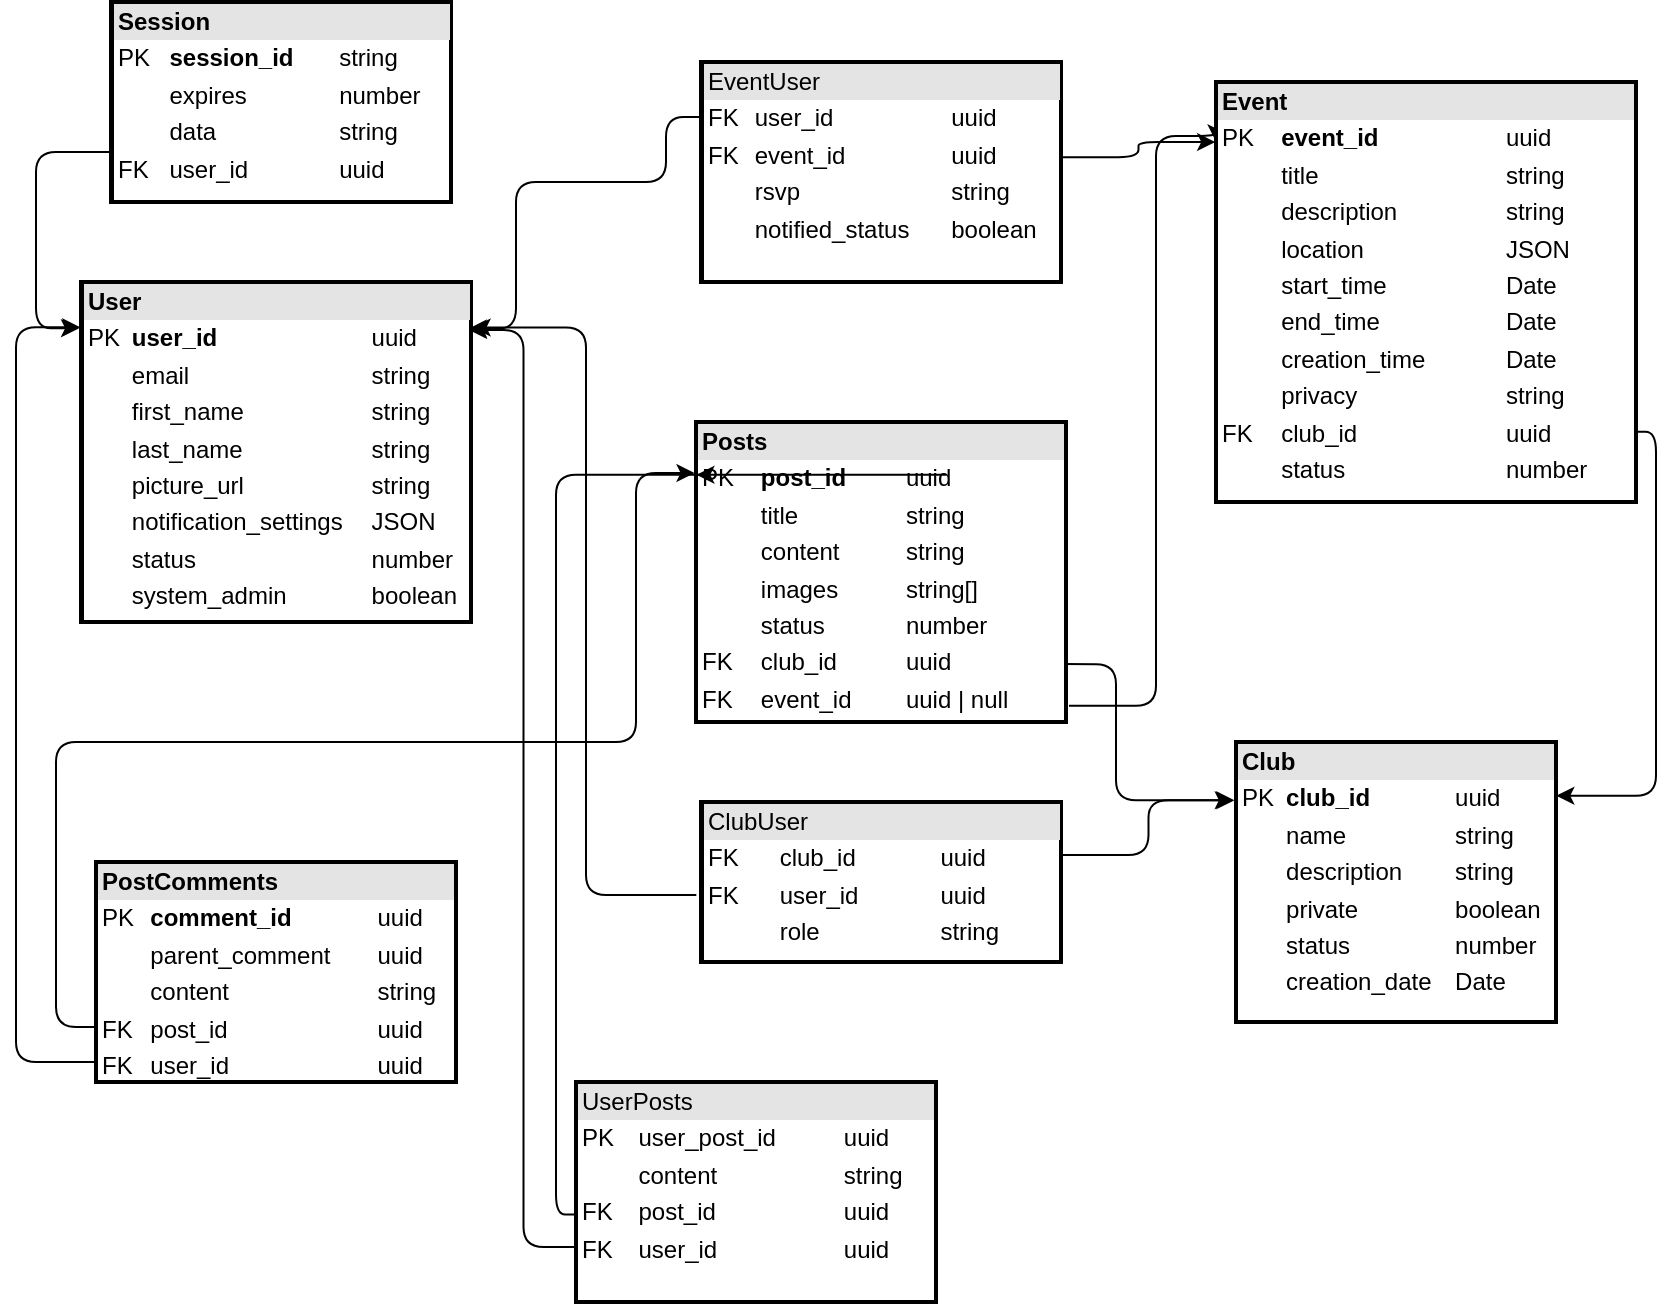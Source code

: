 <mxfile version="21.2.9" type="device">
  <diagram id="2cKGH_q_KF4bcHUkuHSU" name="Page-1">
    <mxGraphModel dx="1068" dy="1124" grid="1" gridSize="10" guides="1" tooltips="1" connect="1" arrows="1" fold="1" page="1" pageScale="1" pageWidth="850" pageHeight="1100" background="none" math="0" shadow="0">
      <root>
        <mxCell id="0" />
        <mxCell id="1" parent="0" />
        <mxCell id="0neUY3C6GyZUvxR9DmCA-2" value="&lt;div style=&quot;box-sizing:border-box;width:100%;background:#e4e4e4;padding:2px;&quot;&gt;&lt;b&gt;User&lt;/b&gt;&lt;/div&gt;&lt;table style=&quot;width:100%;font-size:1em;&quot; cellpadding=&quot;2&quot; cellspacing=&quot;0&quot;&gt;&lt;tbody&gt;&lt;tr&gt;&lt;td&gt;PK&lt;/td&gt;&lt;td&gt;&lt;b&gt;user_id&lt;/b&gt;&lt;/td&gt;&lt;td&gt;uuid&lt;/td&gt;&lt;/tr&gt;&lt;tr&gt;&lt;td&gt;&lt;br&gt;&lt;/td&gt;&lt;td&gt;email&lt;/td&gt;&lt;td&gt;string&lt;/td&gt;&lt;/tr&gt;&lt;tr&gt;&lt;td&gt;&lt;br&gt;&lt;/td&gt;&lt;td&gt;first_name&lt;/td&gt;&lt;td&gt;string&lt;/td&gt;&lt;/tr&gt;&lt;tr&gt;&lt;td&gt;&lt;/td&gt;&lt;td&gt;last_name&lt;/td&gt;&lt;td&gt;string&lt;/td&gt;&lt;/tr&gt;&lt;tr&gt;&lt;td&gt;&lt;br&gt;&lt;/td&gt;&lt;td&gt;picture_url&lt;/td&gt;&lt;td&gt;string&lt;/td&gt;&lt;/tr&gt;&lt;tr&gt;&lt;td&gt;&lt;br&gt;&lt;/td&gt;&lt;td&gt;notification_settings&lt;/td&gt;&lt;td&gt;JSON&lt;/td&gt;&lt;/tr&gt;&lt;tr&gt;&lt;td&gt;&lt;br&gt;&lt;/td&gt;&lt;td&gt;status&lt;/td&gt;&lt;td&gt;number&lt;/td&gt;&lt;/tr&gt;&lt;tr&gt;&lt;td&gt;&lt;br&gt;&lt;/td&gt;&lt;td&gt;system_admin&lt;/td&gt;&lt;td&gt;boolean&lt;/td&gt;&lt;/tr&gt;&lt;/tbody&gt;&lt;/table&gt;" style="verticalAlign=top;align=left;overflow=fill;html=1;whiteSpace=wrap;strokeWidth=2;labelBorderColor=default;" parent="1" vertex="1">
          <mxGeometry x="42.5" y="190" width="195" height="170" as="geometry" />
        </mxCell>
        <mxCell id="0neUY3C6GyZUvxR9DmCA-3" value="&lt;div style=&quot;box-sizing:border-box;width:100%;background:#e4e4e4;padding:2px;&quot;&gt;&lt;b&gt;Club&lt;/b&gt;&lt;/div&gt;&lt;table style=&quot;width:100%;font-size:1em;&quot; cellpadding=&quot;2&quot; cellspacing=&quot;0&quot;&gt;&lt;tbody&gt;&lt;tr&gt;&lt;td&gt;PK&lt;/td&gt;&lt;td&gt;&lt;b&gt;club_id&lt;/b&gt;&lt;/td&gt;&lt;td&gt;uuid&lt;/td&gt;&lt;/tr&gt;&lt;tr&gt;&lt;td&gt;&lt;br&gt;&lt;/td&gt;&lt;td&gt;name&lt;/td&gt;&lt;td&gt;string&lt;/td&gt;&lt;/tr&gt;&lt;tr&gt;&lt;td&gt;&lt;br&gt;&lt;/td&gt;&lt;td&gt;description&lt;/td&gt;&lt;td&gt;string&lt;/td&gt;&lt;/tr&gt;&lt;tr&gt;&lt;td&gt;&lt;/td&gt;&lt;td&gt;private&lt;/td&gt;&lt;td&gt;boolean&lt;/td&gt;&lt;/tr&gt;&lt;tr&gt;&lt;td&gt;&lt;br&gt;&lt;/td&gt;&lt;td&gt;status&lt;/td&gt;&lt;td&gt;number&lt;/td&gt;&lt;/tr&gt;&lt;tr&gt;&lt;td&gt;&lt;br&gt;&lt;/td&gt;&lt;td&gt;creation_date&lt;/td&gt;&lt;td&gt;Date&lt;/td&gt;&lt;/tr&gt;&lt;/tbody&gt;&lt;/table&gt;" style="verticalAlign=top;align=left;overflow=fill;html=1;whiteSpace=wrap;strokeWidth=2;labelBorderColor=default;" parent="1" vertex="1">
          <mxGeometry x="620" y="420" width="160" height="140" as="geometry" />
        </mxCell>
        <mxCell id="13" style="edgeStyle=orthogonalEdgeStyle;html=1;entryX=0.001;entryY=0.144;entryDx=0;entryDy=0;entryPerimeter=0;exitX=1.008;exitY=0.946;exitDx=0;exitDy=0;exitPerimeter=0;" parent="1" source="0neUY3C6GyZUvxR9DmCA-4" target="0neUY3C6GyZUvxR9DmCA-7" edge="1">
          <mxGeometry relative="1" as="geometry">
            <mxPoint x="590" y="150" as="targetPoint" />
            <Array as="points">
              <mxPoint x="580" y="402" />
              <mxPoint x="580" y="117" />
            </Array>
          </mxGeometry>
        </mxCell>
        <mxCell id="14" style="edgeStyle=orthogonalEdgeStyle;html=1;entryX=-0.005;entryY=0.208;entryDx=0;entryDy=0;entryPerimeter=0;exitX=0.994;exitY=0.807;exitDx=0;exitDy=0;exitPerimeter=0;" parent="1" source="0neUY3C6GyZUvxR9DmCA-4" target="0neUY3C6GyZUvxR9DmCA-3" edge="1">
          <mxGeometry relative="1" as="geometry">
            <mxPoint x="530" y="380" as="sourcePoint" />
            <Array as="points">
              <mxPoint x="560" y="381" />
              <mxPoint x="560" y="449" />
            </Array>
          </mxGeometry>
        </mxCell>
        <mxCell id="0neUY3C6GyZUvxR9DmCA-4" value="&lt;div style=&quot;box-sizing:border-box;width:100%;background:#e4e4e4;padding:2px;&quot;&gt;&lt;b&gt;Posts&lt;/b&gt;&lt;/div&gt;&lt;table style=&quot;width:100%;font-size:1em;&quot; cellpadding=&quot;2&quot; cellspacing=&quot;0&quot;&gt;&lt;tbody&gt;&lt;tr&gt;&lt;td&gt;PK&lt;/td&gt;&lt;td&gt;&lt;b&gt;post_id&lt;/b&gt;&lt;/td&gt;&lt;td&gt;uuid&lt;/td&gt;&lt;/tr&gt;&lt;tr&gt;&lt;td&gt;&lt;br&gt;&lt;/td&gt;&lt;td&gt;title&lt;/td&gt;&lt;td&gt;string&lt;/td&gt;&lt;/tr&gt;&lt;tr&gt;&lt;td&gt;&lt;br&gt;&lt;/td&gt;&lt;td&gt;content&lt;/td&gt;&lt;td&gt;string&lt;/td&gt;&lt;/tr&gt;&lt;tr&gt;&lt;td&gt;&lt;/td&gt;&lt;td&gt;images&lt;/td&gt;&lt;td&gt;string[]&lt;/td&gt;&lt;/tr&gt;&lt;tr&gt;&lt;td&gt;&lt;br&gt;&lt;/td&gt;&lt;td&gt;status&lt;/td&gt;&lt;td&gt;number&lt;/td&gt;&lt;/tr&gt;&lt;tr&gt;&lt;td&gt;FK&lt;/td&gt;&lt;td&gt;club_id&lt;/td&gt;&lt;td&gt;uuid&lt;/td&gt;&lt;/tr&gt;&lt;tr&gt;&lt;td&gt;FK&lt;/td&gt;&lt;td&gt;event_id&lt;/td&gt;&lt;td&gt;uuid | null&lt;/td&gt;&lt;/tr&gt;&lt;/tbody&gt;&lt;/table&gt;" style="verticalAlign=top;align=left;overflow=fill;html=1;whiteSpace=wrap;perimeterSpacing=0;strokeWidth=2;labelBorderColor=default;" parent="1" vertex="1">
          <mxGeometry x="350" y="260" width="185" height="150" as="geometry" />
        </mxCell>
        <mxCell id="15" style="edgeStyle=orthogonalEdgeStyle;html=1;exitX=1.001;exitY=0.331;exitDx=0;exitDy=0;entryX=-0.01;entryY=0.208;entryDx=0;entryDy=0;entryPerimeter=0;exitPerimeter=0;" parent="1" source="0neUY3C6GyZUvxR9DmCA-5" target="0neUY3C6GyZUvxR9DmCA-3" edge="1">
          <mxGeometry relative="1" as="geometry" />
        </mxCell>
        <mxCell id="16" style="edgeStyle=orthogonalEdgeStyle;html=1;exitX=-0.013;exitY=0.581;exitDx=0;exitDy=0;entryX=1.004;entryY=0.134;entryDx=0;entryDy=0;entryPerimeter=0;exitPerimeter=0;" parent="1" source="0neUY3C6GyZUvxR9DmCA-5" target="0neUY3C6GyZUvxR9DmCA-2" edge="1">
          <mxGeometry relative="1" as="geometry" />
        </mxCell>
        <mxCell id="0neUY3C6GyZUvxR9DmCA-5" value="&lt;div style=&quot;box-sizing:border-box;width:100%;background:#e4e4e4;padding:2px;&quot;&gt;ClubUser&lt;/div&gt;&lt;table style=&quot;width:100%;font-size:1em;&quot; cellpadding=&quot;2&quot; cellspacing=&quot;0&quot;&gt;&lt;tbody&gt;&lt;tr&gt;&lt;td&gt;FK&lt;/td&gt;&lt;td&gt;club_id&lt;/td&gt;&lt;td&gt;uuid&lt;/td&gt;&lt;/tr&gt;&lt;tr&gt;&lt;td&gt;FK&lt;/td&gt;&lt;td&gt;user_id&lt;/td&gt;&lt;td&gt;uuid&lt;/td&gt;&lt;/tr&gt;&lt;tr&gt;&lt;td&gt;&lt;/td&gt;&lt;td&gt;role&lt;/td&gt;&lt;td&gt;string&lt;/td&gt;&lt;/tr&gt;&lt;/tbody&gt;&lt;/table&gt;" style="verticalAlign=top;align=left;overflow=fill;html=1;whiteSpace=wrap;strokeWidth=2;labelBorderColor=default;" parent="1" vertex="1">
          <mxGeometry x="352.5" y="450" width="180" height="80" as="geometry" />
        </mxCell>
        <mxCell id="11" style="edgeStyle=orthogonalEdgeStyle;html=1;entryX=0.994;entryY=0.137;entryDx=0;entryDy=0;entryPerimeter=0;exitX=0;exitY=0.25;exitDx=0;exitDy=0;" parent="1" source="0neUY3C6GyZUvxR9DmCA-6" target="0neUY3C6GyZUvxR9DmCA-2" edge="1">
          <mxGeometry relative="1" as="geometry">
            <mxPoint x="330" y="140" as="sourcePoint" />
            <Array as="points">
              <mxPoint x="335" y="140" />
              <mxPoint x="260" y="140" />
              <mxPoint x="260" y="213" />
            </Array>
          </mxGeometry>
        </mxCell>
        <mxCell id="19" style="edgeStyle=orthogonalEdgeStyle;html=1;entryX=-0.002;entryY=0.143;entryDx=0;entryDy=0;entryPerimeter=0;exitX=1.002;exitY=0.433;exitDx=0;exitDy=0;exitPerimeter=0;" parent="1" source="0neUY3C6GyZUvxR9DmCA-6" target="0neUY3C6GyZUvxR9DmCA-7" edge="1">
          <mxGeometry relative="1" as="geometry" />
        </mxCell>
        <mxCell id="0neUY3C6GyZUvxR9DmCA-6" value="&lt;div style=&quot;box-sizing:border-box;width:100%;background:#e4e4e4;padding:2px;&quot;&gt;EventUser&lt;/div&gt;&lt;table style=&quot;width:100%;font-size:1em;&quot; cellpadding=&quot;2&quot; cellspacing=&quot;0&quot;&gt;&lt;tbody&gt;&lt;tr&gt;&lt;td&gt;FK&lt;/td&gt;&lt;td&gt;user_id&lt;/td&gt;&lt;td&gt;uuid&lt;/td&gt;&lt;/tr&gt;&lt;tr&gt;&lt;td&gt;FK&lt;/td&gt;&lt;td&gt;event_id&lt;/td&gt;&lt;td&gt;uuid&lt;/td&gt;&lt;/tr&gt;&lt;tr&gt;&lt;td&gt;&lt;/td&gt;&lt;td&gt;rsvp&lt;/td&gt;&lt;td&gt;string&lt;/td&gt;&lt;/tr&gt;&lt;tr&gt;&lt;td&gt;&lt;br&gt;&lt;/td&gt;&lt;td&gt;notified_status&lt;/td&gt;&lt;td&gt;boolean&lt;/td&gt;&lt;/tr&gt;&lt;tr&gt;&lt;td&gt;&lt;br&gt;&lt;/td&gt;&lt;td&gt;&lt;br&gt;&lt;/td&gt;&lt;td&gt;&lt;br&gt;&lt;/td&gt;&lt;/tr&gt;&lt;/tbody&gt;&lt;/table&gt;" style="verticalAlign=top;align=left;overflow=fill;html=1;strokeWidth=2;labelBorderColor=default;whiteSpace=wrap;" parent="1" vertex="1">
          <mxGeometry x="352.5" y="80" width="180" height="110" as="geometry" />
        </mxCell>
        <mxCell id="17" style="edgeStyle=orthogonalEdgeStyle;html=1;exitX=0.997;exitY=0.833;exitDx=0;exitDy=0;entryX=1.001;entryY=0.192;entryDx=0;entryDy=0;entryPerimeter=0;exitPerimeter=0;" parent="1" source="0neUY3C6GyZUvxR9DmCA-7" target="0neUY3C6GyZUvxR9DmCA-3" edge="1">
          <mxGeometry relative="1" as="geometry" />
        </mxCell>
        <mxCell id="0neUY3C6GyZUvxR9DmCA-7" value="&lt;div style=&quot;box-sizing:border-box;width:100%;background:#e4e4e4;padding:2px;&quot;&gt;&lt;b&gt;Event&lt;/b&gt;&lt;/div&gt;&lt;table style=&quot;width:100%;font-size:1em;&quot; cellpadding=&quot;2&quot; cellspacing=&quot;0&quot;&gt;&lt;tbody&gt;&lt;tr&gt;&lt;td&gt;PK&lt;/td&gt;&lt;td&gt;&lt;b&gt;event_id&lt;/b&gt;&lt;/td&gt;&lt;td&gt;uuid&lt;/td&gt;&lt;/tr&gt;&lt;tr&gt;&lt;td&gt;&lt;br&gt;&lt;/td&gt;&lt;td&gt;title&lt;/td&gt;&lt;td&gt;string&lt;/td&gt;&lt;/tr&gt;&lt;tr&gt;&lt;td&gt;&lt;br&gt;&lt;/td&gt;&lt;td&gt;description&lt;/td&gt;&lt;td&gt;string&lt;/td&gt;&lt;/tr&gt;&lt;tr&gt;&lt;td&gt;&lt;/td&gt;&lt;td&gt;location&lt;/td&gt;&lt;td&gt;JSON&lt;/td&gt;&lt;/tr&gt;&lt;tr&gt;&lt;td&gt;&lt;br&gt;&lt;/td&gt;&lt;td&gt;start_time&lt;/td&gt;&lt;td&gt;Date&lt;/td&gt;&lt;/tr&gt;&lt;tr&gt;&lt;td&gt;&lt;br&gt;&lt;/td&gt;&lt;td&gt;end_time&lt;/td&gt;&lt;td&gt;Date&lt;/td&gt;&lt;/tr&gt;&lt;tr&gt;&lt;td&gt;&lt;br&gt;&lt;/td&gt;&lt;td&gt;creation_time&lt;/td&gt;&lt;td&gt;Date&lt;/td&gt;&lt;/tr&gt;&lt;tr&gt;&lt;td&gt;&lt;br&gt;&lt;/td&gt;&lt;td&gt;privacy&lt;/td&gt;&lt;td&gt;string&lt;/td&gt;&lt;/tr&gt;&lt;tr&gt;&lt;td&gt;FK&lt;/td&gt;&lt;td&gt;club_id&lt;/td&gt;&lt;td&gt;uuid&lt;/td&gt;&lt;/tr&gt;&lt;tr&gt;&lt;td&gt;&lt;br&gt;&lt;/td&gt;&lt;td&gt;status&lt;/td&gt;&lt;td&gt;number&lt;/td&gt;&lt;/tr&gt;&lt;/tbody&gt;&lt;/table&gt;" style="verticalAlign=top;align=left;overflow=fill;html=1;whiteSpace=wrap;strokeWidth=2;labelBorderColor=default;" parent="1" vertex="1">
          <mxGeometry x="610" y="90" width="210" height="210" as="geometry" />
        </mxCell>
        <mxCell id="7" style="edgeStyle=orthogonalEdgeStyle;html=1;exitX=0;exitY=0.75;exitDx=0;exitDy=0;entryX=-0.004;entryY=0.17;entryDx=0;entryDy=0;entryPerimeter=0;" parent="1" source="0neUY3C6GyZUvxR9DmCA-16" target="0neUY3C6GyZUvxR9DmCA-4" edge="1">
          <mxGeometry relative="1" as="geometry">
            <Array as="points">
              <mxPoint x="30" y="562" />
              <mxPoint x="30" y="420" />
              <mxPoint x="320" y="420" />
              <mxPoint x="320" y="286" />
            </Array>
          </mxGeometry>
        </mxCell>
        <mxCell id="8" style="edgeStyle=orthogonalEdgeStyle;html=1;exitX=0;exitY=0.909;exitDx=0;exitDy=0;entryX=-0.002;entryY=0.133;entryDx=0;entryDy=0;entryPerimeter=0;exitPerimeter=0;" parent="1" source="0neUY3C6GyZUvxR9DmCA-16" target="0neUY3C6GyZUvxR9DmCA-2" edge="1">
          <mxGeometry relative="1" as="geometry">
            <Array as="points">
              <mxPoint x="10" y="580" />
              <mxPoint x="10" y="213" />
            </Array>
          </mxGeometry>
        </mxCell>
        <mxCell id="0neUY3C6GyZUvxR9DmCA-16" value="&lt;div style=&quot;box-sizing:border-box;width:100%;background:#e4e4e4;padding:2px;&quot;&gt;&lt;b&gt;PostComments&lt;/b&gt;&lt;/div&gt;&lt;table style=&quot;width:100%;font-size:1em;&quot; cellpadding=&quot;2&quot; cellspacing=&quot;0&quot;&gt;&lt;tbody&gt;&lt;tr&gt;&lt;td&gt;PK&lt;/td&gt;&lt;td&gt;&lt;b&gt;comment_id&lt;/b&gt;&lt;/td&gt;&lt;td&gt;uuid&lt;/td&gt;&lt;/tr&gt;&lt;tr&gt;&lt;td&gt;&lt;br&gt;&lt;/td&gt;&lt;td&gt;parent_comment&lt;/td&gt;&lt;td&gt;uuid&lt;/td&gt;&lt;/tr&gt;&lt;tr&gt;&lt;td&gt;&lt;/td&gt;&lt;td&gt;content&lt;/td&gt;&lt;td&gt;string&lt;/td&gt;&lt;/tr&gt;&lt;tr&gt;&lt;td&gt;FK&lt;/td&gt;&lt;td&gt;post_id&lt;/td&gt;&lt;td&gt;uuid&lt;/td&gt;&lt;/tr&gt;&lt;tr&gt;&lt;td&gt;FK&lt;/td&gt;&lt;td&gt;user_id&lt;/td&gt;&lt;td&gt;uuid&lt;/td&gt;&lt;/tr&gt;&lt;/tbody&gt;&lt;/table&gt;" style="verticalAlign=top;align=left;overflow=fill;html=1;whiteSpace=wrap;strokeWidth=2;labelBorderColor=default;" parent="1" vertex="1">
          <mxGeometry x="50" y="480" width="180" height="110" as="geometry" />
        </mxCell>
        <mxCell id="9" style="edgeStyle=orthogonalEdgeStyle;html=1;exitX=0;exitY=0.75;exitDx=0;exitDy=0;entryX=-0.005;entryY=0.136;entryDx=0;entryDy=0;entryPerimeter=0;" parent="1" source="0neUY3C6GyZUvxR9DmCA-19" target="0neUY3C6GyZUvxR9DmCA-2" edge="1">
          <mxGeometry relative="1" as="geometry">
            <Array as="points">
              <mxPoint x="20" y="125" />
              <mxPoint x="20" y="213" />
            </Array>
          </mxGeometry>
        </mxCell>
        <mxCell id="0neUY3C6GyZUvxR9DmCA-19" value="&lt;div style=&quot;box-sizing:border-box;width:100%;background:#e4e4e4;padding:2px;&quot;&gt;&lt;b&gt;Session&lt;/b&gt;&lt;/div&gt;&lt;table style=&quot;width:100%;font-size:1em;&quot; cellpadding=&quot;2&quot; cellspacing=&quot;0&quot;&gt;&lt;tbody&gt;&lt;tr&gt;&lt;td&gt;PK&lt;/td&gt;&lt;td&gt;&lt;b&gt;session_id&lt;/b&gt;&lt;/td&gt;&lt;td&gt;string&lt;/td&gt;&lt;/tr&gt;&lt;tr&gt;&lt;td&gt;&lt;br&gt;&lt;/td&gt;&lt;td&gt;expires&lt;/td&gt;&lt;td&gt;number&lt;/td&gt;&lt;/tr&gt;&lt;tr&gt;&lt;td&gt;&lt;/td&gt;&lt;td&gt;data&lt;/td&gt;&lt;td&gt;string&lt;/td&gt;&lt;/tr&gt;&lt;tr&gt;&lt;td&gt;FK&lt;/td&gt;&lt;td&gt;user_id&lt;/td&gt;&lt;td&gt;uuid&lt;/td&gt;&lt;/tr&gt;&lt;/tbody&gt;&lt;/table&gt;" style="verticalAlign=top;align=left;overflow=fill;html=1;whiteSpace=wrap;strokeWidth=2;labelBorderColor=default;" parent="1" vertex="1">
          <mxGeometry x="57.5" y="50" width="170" height="100" as="geometry" />
        </mxCell>
        <mxCell id="5" style="edgeStyle=orthogonalEdgeStyle;html=1;exitX=0;exitY=0.75;exitDx=0;exitDy=0;entryX=0.995;entryY=0.141;entryDx=0;entryDy=0;entryPerimeter=0;" parent="1" source="4" target="0neUY3C6GyZUvxR9DmCA-2" edge="1">
          <mxGeometry relative="1" as="geometry" />
        </mxCell>
        <mxCell id="6" style="edgeStyle=orthogonalEdgeStyle;html=1;entryX=0.001;entryY=0.176;entryDx=0;entryDy=0;exitX=-0.004;exitY=0.602;exitDx=0;exitDy=0;entryPerimeter=0;exitPerimeter=0;" parent="1" source="4" target="0neUY3C6GyZUvxR9DmCA-4" edge="1">
          <mxGeometry relative="1" as="geometry" />
        </mxCell>
        <mxCell id="4" value="&lt;div style=&quot;box-sizing:border-box;width:100%;background:#e4e4e4;padding:2px;&quot;&gt;UserPosts&lt;/div&gt;&lt;table style=&quot;width:100%;font-size:1em;&quot; cellpadding=&quot;2&quot; cellspacing=&quot;0&quot;&gt;&lt;tbody&gt;&lt;tr&gt;&lt;td&gt;PK&lt;/td&gt;&lt;td&gt;user_post_id&lt;/td&gt;&lt;td&gt;uuid&lt;/td&gt;&lt;/tr&gt;&lt;tr&gt;&lt;td&gt;&lt;br&gt;&lt;/td&gt;&lt;td&gt;content&lt;/td&gt;&lt;td&gt;string&lt;/td&gt;&lt;/tr&gt;&lt;tr&gt;&lt;td&gt;FK&lt;/td&gt;&lt;td&gt;post_id&lt;/td&gt;&lt;td&gt;uuid&lt;/td&gt;&lt;/tr&gt;&lt;tr&gt;&lt;td&gt;FK&lt;/td&gt;&lt;td&gt;user_id&lt;/td&gt;&lt;td&gt;uuid&lt;/td&gt;&lt;/tr&gt;&lt;tr&gt;&lt;td&gt;&lt;/td&gt;&lt;td&gt;&lt;br&gt;&lt;/td&gt;&lt;td&gt;&lt;br&gt;&lt;/td&gt;&lt;/tr&gt;&lt;/tbody&gt;&lt;/table&gt;" style="verticalAlign=top;align=left;overflow=fill;html=1;whiteSpace=wrap;strokeWidth=2;labelBorderColor=default;" parent="1" vertex="1">
          <mxGeometry x="290" y="590" width="180" height="110" as="geometry" />
        </mxCell>
      </root>
    </mxGraphModel>
  </diagram>
</mxfile>
